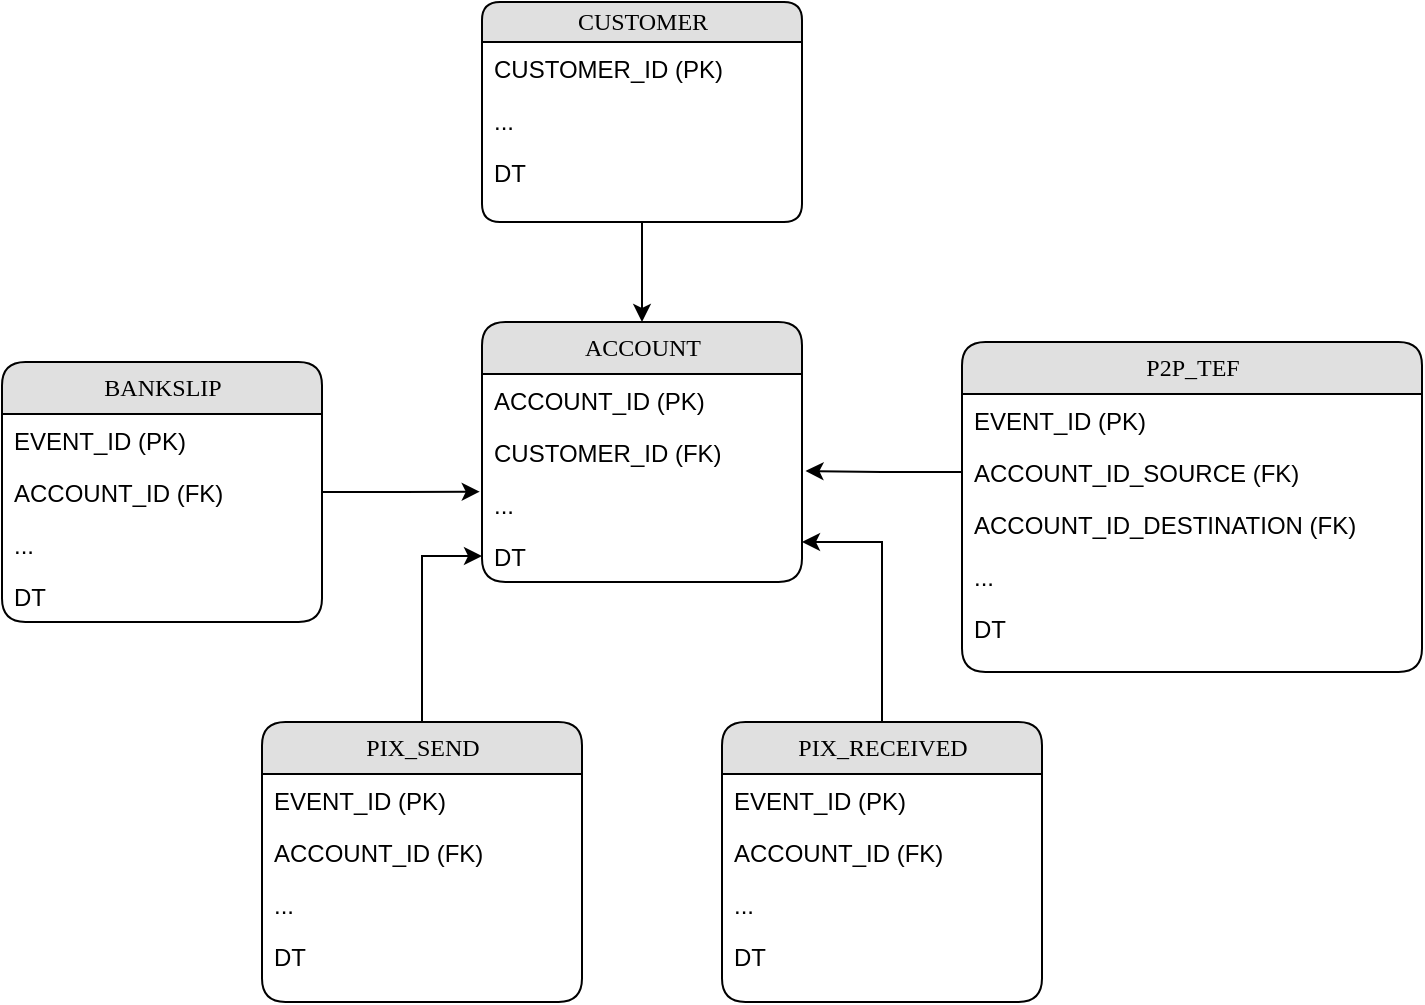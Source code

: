 <mxfile version="22.0.6" type="github">
  <diagram name="Page-1" id="b520641d-4fe3-3701-9064-5fc419738815">
    <mxGraphModel dx="1008" dy="435" grid="1" gridSize="10" guides="1" tooltips="1" connect="1" arrows="1" fold="1" page="1" pageScale="1" pageWidth="1100" pageHeight="850" background="none" math="0" shadow="0">
      <root>
        <mxCell id="0" />
        <mxCell id="1" parent="0" />
        <mxCell id="Ea9pRyUQvy1_aU_4pLbE-32" value="" style="edgeStyle=orthogonalEdgeStyle;rounded=0;orthogonalLoop=1;jettySize=auto;html=1;entryX=0.5;entryY=0;entryDx=0;entryDy=0;" edge="1" parent="1" source="21ea969265ad0168-6" target="21ea969265ad0168-10">
          <mxGeometry relative="1" as="geometry" />
        </mxCell>
        <object label="CUSTOMER" id="21ea969265ad0168-6">
          <mxCell style="swimlane;html=1;fontStyle=0;childLayout=stackLayout;horizontal=1;startSize=20;fillColor=#e0e0e0;horizontalStack=0;resizeParent=1;resizeLast=0;collapsible=1;marginBottom=0;swimlaneFillColor=#ffffff;align=center;rounded=1;shadow=0;comic=0;labelBackgroundColor=none;strokeWidth=1;fontFamily=Verdana;fontSize=12" parent="1" vertex="1">
            <mxGeometry x="290" y="100" width="160" height="110" as="geometry" />
          </mxCell>
        </object>
        <mxCell id="21ea969265ad0168-7" value="CUSTOMER_ID (PK)" style="text;html=1;strokeColor=none;fillColor=none;spacingLeft=4;spacingRight=4;whiteSpace=wrap;overflow=hidden;rotatable=0;points=[[0,0.5],[1,0.5]];portConstraint=eastwest;" parent="21ea969265ad0168-6" vertex="1">
          <mxGeometry y="20" width="160" height="26" as="geometry" />
        </mxCell>
        <mxCell id="21ea969265ad0168-8" value="..." style="text;html=1;strokeColor=none;fillColor=none;spacingLeft=4;spacingRight=4;whiteSpace=wrap;overflow=hidden;rotatable=0;points=[[0,0.5],[1,0.5]];portConstraint=eastwest;" parent="21ea969265ad0168-6" vertex="1">
          <mxGeometry y="46" width="160" height="26" as="geometry" />
        </mxCell>
        <mxCell id="21ea969265ad0168-9" value="DT" style="text;html=1;strokeColor=none;fillColor=none;spacingLeft=4;spacingRight=4;whiteSpace=wrap;overflow=hidden;rotatable=0;points=[[0,0.5],[1,0.5]];portConstraint=eastwest;" parent="21ea969265ad0168-6" vertex="1">
          <mxGeometry y="72" width="160" height="26" as="geometry" />
        </mxCell>
        <mxCell id="21ea969265ad0168-10" value="ACCOUNT" style="swimlane;html=1;fontStyle=0;childLayout=stackLayout;horizontal=1;startSize=26;fillColor=#e0e0e0;horizontalStack=0;resizeParent=1;resizeLast=0;collapsible=1;marginBottom=0;swimlaneFillColor=#ffffff;align=center;rounded=1;shadow=0;comic=0;labelBackgroundColor=none;strokeWidth=1;fontFamily=Verdana;fontSize=12" parent="1" vertex="1">
          <mxGeometry x="290" y="260" width="160" height="130" as="geometry" />
        </mxCell>
        <mxCell id="21ea969265ad0168-11" value="ACCOUNT_ID (PK)" style="text;html=1;strokeColor=none;fillColor=none;spacingLeft=4;spacingRight=4;whiteSpace=wrap;overflow=hidden;rotatable=0;points=[[0,0.5],[1,0.5]];portConstraint=eastwest;" parent="21ea969265ad0168-10" vertex="1">
          <mxGeometry y="26" width="160" height="26" as="geometry" />
        </mxCell>
        <mxCell id="21ea969265ad0168-12" value="CUSTOMER_ID (FK)" style="text;html=1;strokeColor=none;fillColor=none;spacingLeft=4;spacingRight=4;whiteSpace=wrap;overflow=hidden;rotatable=0;points=[[0,0.5],[1,0.5]];portConstraint=eastwest;" parent="21ea969265ad0168-10" vertex="1">
          <mxGeometry y="52" width="160" height="26" as="geometry" />
        </mxCell>
        <mxCell id="21ea969265ad0168-52" value="..." style="text;html=1;strokeColor=none;fillColor=none;spacingLeft=4;spacingRight=4;whiteSpace=wrap;overflow=hidden;rotatable=0;points=[[0,0.5],[1,0.5]];portConstraint=eastwest;" parent="21ea969265ad0168-10" vertex="1">
          <mxGeometry y="78" width="160" height="26" as="geometry" />
        </mxCell>
        <mxCell id="21ea969265ad0168-13" value="DT" style="text;html=1;strokeColor=none;fillColor=none;spacingLeft=4;spacingRight=4;whiteSpace=wrap;overflow=hidden;rotatable=0;points=[[0,0.5],[1,0.5]];portConstraint=eastwest;" parent="21ea969265ad0168-10" vertex="1">
          <mxGeometry y="104" width="160" height="26" as="geometry" />
        </mxCell>
        <mxCell id="21ea969265ad0168-14" value="BANKSLIP" style="swimlane;html=1;fontStyle=0;childLayout=stackLayout;horizontal=1;startSize=26;fillColor=#e0e0e0;horizontalStack=0;resizeParent=1;resizeLast=0;collapsible=1;marginBottom=0;swimlaneFillColor=#ffffff;align=center;rounded=1;shadow=0;comic=0;labelBackgroundColor=none;strokeWidth=1;fontFamily=Verdana;fontSize=12" parent="1" vertex="1">
          <mxGeometry x="50" y="280" width="160" height="130" as="geometry" />
        </mxCell>
        <mxCell id="21ea969265ad0168-15" value="EVENT_ID (PK)" style="text;html=1;strokeColor=none;fillColor=none;spacingLeft=4;spacingRight=4;whiteSpace=wrap;overflow=hidden;rotatable=0;points=[[0,0.5],[1,0.5]];portConstraint=eastwest;" parent="21ea969265ad0168-14" vertex="1">
          <mxGeometry y="26" width="160" height="26" as="geometry" />
        </mxCell>
        <mxCell id="21ea969265ad0168-16" value="ACCOUNT_ID (FK)" style="text;html=1;strokeColor=none;fillColor=none;spacingLeft=4;spacingRight=4;whiteSpace=wrap;overflow=hidden;rotatable=0;points=[[0,0.5],[1,0.5]];portConstraint=eastwest;" parent="21ea969265ad0168-14" vertex="1">
          <mxGeometry y="52" width="160" height="26" as="geometry" />
        </mxCell>
        <mxCell id="21ea969265ad0168-17" value="..." style="text;html=1;strokeColor=none;fillColor=none;spacingLeft=4;spacingRight=4;whiteSpace=wrap;overflow=hidden;rotatable=0;points=[[0,0.5],[1,0.5]];portConstraint=eastwest;" parent="21ea969265ad0168-14" vertex="1">
          <mxGeometry y="78" width="160" height="26" as="geometry" />
        </mxCell>
        <mxCell id="Ea9pRyUQvy1_aU_4pLbE-8" value="DT" style="text;html=1;strokeColor=none;fillColor=none;spacingLeft=4;spacingRight=4;whiteSpace=wrap;overflow=hidden;rotatable=0;points=[[0,0.5],[1,0.5]];portConstraint=eastwest;" vertex="1" parent="21ea969265ad0168-14">
          <mxGeometry y="104" width="160" height="26" as="geometry" />
        </mxCell>
        <mxCell id="Ea9pRyUQvy1_aU_4pLbE-25" value="" style="edgeStyle=orthogonalEdgeStyle;rounded=0;orthogonalLoop=1;jettySize=auto;html=1;" edge="1" parent="1" source="21ea969265ad0168-18" target="21ea969265ad0168-13">
          <mxGeometry relative="1" as="geometry" />
        </mxCell>
        <mxCell id="21ea969265ad0168-18" value="PIX_SEND" style="swimlane;html=1;fontStyle=0;childLayout=stackLayout;horizontal=1;startSize=26;fillColor=#e0e0e0;horizontalStack=0;resizeParent=1;resizeLast=0;collapsible=1;marginBottom=0;swimlaneFillColor=#ffffff;align=center;rounded=1;shadow=0;comic=0;labelBackgroundColor=none;strokeWidth=1;fontFamily=Verdana;fontSize=12" parent="1" vertex="1">
          <mxGeometry x="180" y="460" width="160" height="140" as="geometry" />
        </mxCell>
        <mxCell id="21ea969265ad0168-19" value="EVENT_ID (PK)" style="text;html=1;strokeColor=none;fillColor=none;spacingLeft=4;spacingRight=4;whiteSpace=wrap;overflow=hidden;rotatable=0;points=[[0,0.5],[1,0.5]];portConstraint=eastwest;" parent="21ea969265ad0168-18" vertex="1">
          <mxGeometry y="26" width="160" height="26" as="geometry" />
        </mxCell>
        <mxCell id="21ea969265ad0168-20" value="ACCOUNT_ID (FK)" style="text;html=1;strokeColor=none;fillColor=none;spacingLeft=4;spacingRight=4;whiteSpace=wrap;overflow=hidden;rotatable=0;points=[[0,0.5],[1,0.5]];portConstraint=eastwest;" parent="21ea969265ad0168-18" vertex="1">
          <mxGeometry y="52" width="160" height="26" as="geometry" />
        </mxCell>
        <mxCell id="21ea969265ad0168-51" value="..." style="text;html=1;strokeColor=none;fillColor=none;spacingLeft=4;spacingRight=4;whiteSpace=wrap;overflow=hidden;rotatable=0;points=[[0,0.5],[1,0.5]];portConstraint=eastwest;" parent="21ea969265ad0168-18" vertex="1">
          <mxGeometry y="78" width="160" height="26" as="geometry" />
        </mxCell>
        <mxCell id="21ea969265ad0168-21" value="DT" style="text;html=1;strokeColor=none;fillColor=none;spacingLeft=4;spacingRight=4;whiteSpace=wrap;overflow=hidden;rotatable=0;points=[[0,0.5],[1,0.5]];portConstraint=eastwest;" parent="21ea969265ad0168-18" vertex="1">
          <mxGeometry y="104" width="160" height="26" as="geometry" />
        </mxCell>
        <mxCell id="Ea9pRyUQvy1_aU_4pLbE-9" value="P2P_TEF" style="swimlane;html=1;fontStyle=0;childLayout=stackLayout;horizontal=1;startSize=26;fillColor=#e0e0e0;horizontalStack=0;resizeParent=1;resizeLast=0;collapsible=1;marginBottom=0;swimlaneFillColor=#ffffff;align=center;rounded=1;shadow=0;comic=0;labelBackgroundColor=none;strokeWidth=1;fontFamily=Verdana;fontSize=12" vertex="1" parent="1">
          <mxGeometry x="530" y="270" width="230" height="165" as="geometry" />
        </mxCell>
        <mxCell id="Ea9pRyUQvy1_aU_4pLbE-10" value="EVENT_ID (PK)" style="text;html=1;strokeColor=none;fillColor=none;spacingLeft=4;spacingRight=4;whiteSpace=wrap;overflow=hidden;rotatable=0;points=[[0,0.5],[1,0.5]];portConstraint=eastwest;" vertex="1" parent="Ea9pRyUQvy1_aU_4pLbE-9">
          <mxGeometry y="26" width="230" height="26" as="geometry" />
        </mxCell>
        <mxCell id="Ea9pRyUQvy1_aU_4pLbE-11" value="ACCOUNT_ID_SOURCE (FK)" style="text;html=1;strokeColor=none;fillColor=none;spacingLeft=4;spacingRight=4;whiteSpace=wrap;overflow=hidden;rotatable=0;points=[[0,0.5],[1,0.5]];portConstraint=eastwest;" vertex="1" parent="Ea9pRyUQvy1_aU_4pLbE-9">
          <mxGeometry y="52" width="230" height="26" as="geometry" />
        </mxCell>
        <mxCell id="Ea9pRyUQvy1_aU_4pLbE-12" value="ACCOUNT_ID_DESTINATION (FK)&lt;br&gt;...." style="text;html=1;strokeColor=none;fillColor=none;spacingLeft=4;spacingRight=4;whiteSpace=wrap;overflow=hidden;rotatable=0;points=[[0,0.5],[1,0.5]];portConstraint=eastwest;" vertex="1" parent="Ea9pRyUQvy1_aU_4pLbE-9">
          <mxGeometry y="78" width="230" height="26" as="geometry" />
        </mxCell>
        <mxCell id="Ea9pRyUQvy1_aU_4pLbE-13" value="..." style="text;html=1;strokeColor=none;fillColor=none;spacingLeft=4;spacingRight=4;whiteSpace=wrap;overflow=hidden;rotatable=0;points=[[0,0.5],[1,0.5]];portConstraint=eastwest;" vertex="1" parent="Ea9pRyUQvy1_aU_4pLbE-9">
          <mxGeometry y="104" width="230" height="26" as="geometry" />
        </mxCell>
        <mxCell id="Ea9pRyUQvy1_aU_4pLbE-19" value="DT" style="text;html=1;strokeColor=none;fillColor=none;spacingLeft=4;spacingRight=4;whiteSpace=wrap;overflow=hidden;rotatable=0;points=[[0,0.5],[1,0.5]];portConstraint=eastwest;" vertex="1" parent="Ea9pRyUQvy1_aU_4pLbE-9">
          <mxGeometry y="130" width="230" height="26" as="geometry" />
        </mxCell>
        <mxCell id="Ea9pRyUQvy1_aU_4pLbE-31" value="" style="edgeStyle=orthogonalEdgeStyle;rounded=0;orthogonalLoop=1;jettySize=auto;html=1;exitX=0.5;exitY=0;exitDx=0;exitDy=0;" edge="1" parent="1" source="Ea9pRyUQvy1_aU_4pLbE-14">
          <mxGeometry relative="1" as="geometry">
            <mxPoint x="490" y="450" as="sourcePoint" />
            <mxPoint x="450" y="370" as="targetPoint" />
            <Array as="points">
              <mxPoint x="490" y="370" />
            </Array>
          </mxGeometry>
        </mxCell>
        <mxCell id="Ea9pRyUQvy1_aU_4pLbE-14" value="PIX_RECEIVED" style="swimlane;html=1;fontStyle=0;childLayout=stackLayout;horizontal=1;startSize=26;fillColor=#e0e0e0;horizontalStack=0;resizeParent=1;resizeLast=0;collapsible=1;marginBottom=0;swimlaneFillColor=#ffffff;align=center;rounded=1;shadow=0;comic=0;labelBackgroundColor=none;strokeWidth=1;fontFamily=Verdana;fontSize=12" vertex="1" parent="1">
          <mxGeometry x="410" y="460" width="160" height="140" as="geometry" />
        </mxCell>
        <mxCell id="Ea9pRyUQvy1_aU_4pLbE-15" value="EVENT_ID (PK)" style="text;html=1;strokeColor=none;fillColor=none;spacingLeft=4;spacingRight=4;whiteSpace=wrap;overflow=hidden;rotatable=0;points=[[0,0.5],[1,0.5]];portConstraint=eastwest;" vertex="1" parent="Ea9pRyUQvy1_aU_4pLbE-14">
          <mxGeometry y="26" width="160" height="26" as="geometry" />
        </mxCell>
        <mxCell id="Ea9pRyUQvy1_aU_4pLbE-16" value="ACCOUNT_ID (FK)" style="text;html=1;strokeColor=none;fillColor=none;spacingLeft=4;spacingRight=4;whiteSpace=wrap;overflow=hidden;rotatable=0;points=[[0,0.5],[1,0.5]];portConstraint=eastwest;" vertex="1" parent="Ea9pRyUQvy1_aU_4pLbE-14">
          <mxGeometry y="52" width="160" height="26" as="geometry" />
        </mxCell>
        <mxCell id="Ea9pRyUQvy1_aU_4pLbE-17" value="..." style="text;html=1;strokeColor=none;fillColor=none;spacingLeft=4;spacingRight=4;whiteSpace=wrap;overflow=hidden;rotatable=0;points=[[0,0.5],[1,0.5]];portConstraint=eastwest;" vertex="1" parent="Ea9pRyUQvy1_aU_4pLbE-14">
          <mxGeometry y="78" width="160" height="26" as="geometry" />
        </mxCell>
        <mxCell id="Ea9pRyUQvy1_aU_4pLbE-18" value="DT" style="text;html=1;strokeColor=none;fillColor=none;spacingLeft=4;spacingRight=4;whiteSpace=wrap;overflow=hidden;rotatable=0;points=[[0,0.5],[1,0.5]];portConstraint=eastwest;" vertex="1" parent="Ea9pRyUQvy1_aU_4pLbE-14">
          <mxGeometry y="104" width="160" height="26" as="geometry" />
        </mxCell>
        <mxCell id="Ea9pRyUQvy1_aU_4pLbE-23" value="" style="edgeStyle=orthogonalEdgeStyle;rounded=0;orthogonalLoop=1;jettySize=auto;html=1;entryX=-0.007;entryY=0.263;entryDx=0;entryDy=0;entryPerimeter=0;" edge="1" parent="1" source="21ea969265ad0168-16" target="21ea969265ad0168-52">
          <mxGeometry relative="1" as="geometry" />
        </mxCell>
        <mxCell id="Ea9pRyUQvy1_aU_4pLbE-24" value="" style="edgeStyle=orthogonalEdgeStyle;rounded=0;orthogonalLoop=1;jettySize=auto;html=1;entryX=1.011;entryY=-0.135;entryDx=0;entryDy=0;entryPerimeter=0;" edge="1" parent="1" source="Ea9pRyUQvy1_aU_4pLbE-11" target="21ea969265ad0168-52">
          <mxGeometry relative="1" as="geometry">
            <Array as="points" />
          </mxGeometry>
        </mxCell>
      </root>
    </mxGraphModel>
  </diagram>
</mxfile>
